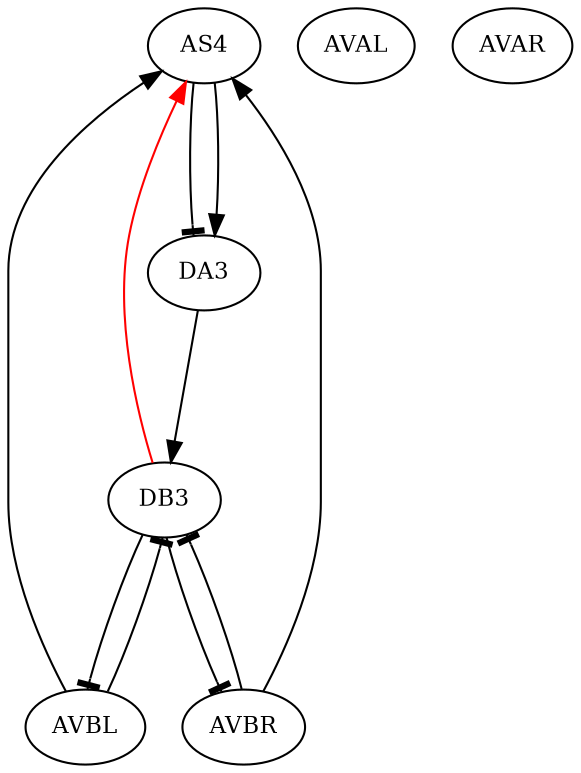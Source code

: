 digraph exp {
node [fontsize=11]; AS4; AVAL; AVAR; AVBL; AVBR; DA3; DB3; 
AVBL -> DB3 [minlen=2 arrowhead="tee"];
AVBR -> DB3 [minlen=2 arrowhead="tee"];
DB3 -> AVBL [minlen=2 arrowhead="tee"];
DB3 -> AVBR [minlen=2 arrowhead="tee"];
AS4 -> DA3 [minlen=2 arrowhead="tee"];
AVBL -> AS4 [minlen=2];
AVBR -> AS4 [minlen=2];
DA3 -> DB3 [minlen=2];
DB3 -> AS4 [minlen=2 color=red];
AS4 -> DA3 [minlen=2];
splines=true;sep="+25,25";overlap=false
fontsize=12;
}